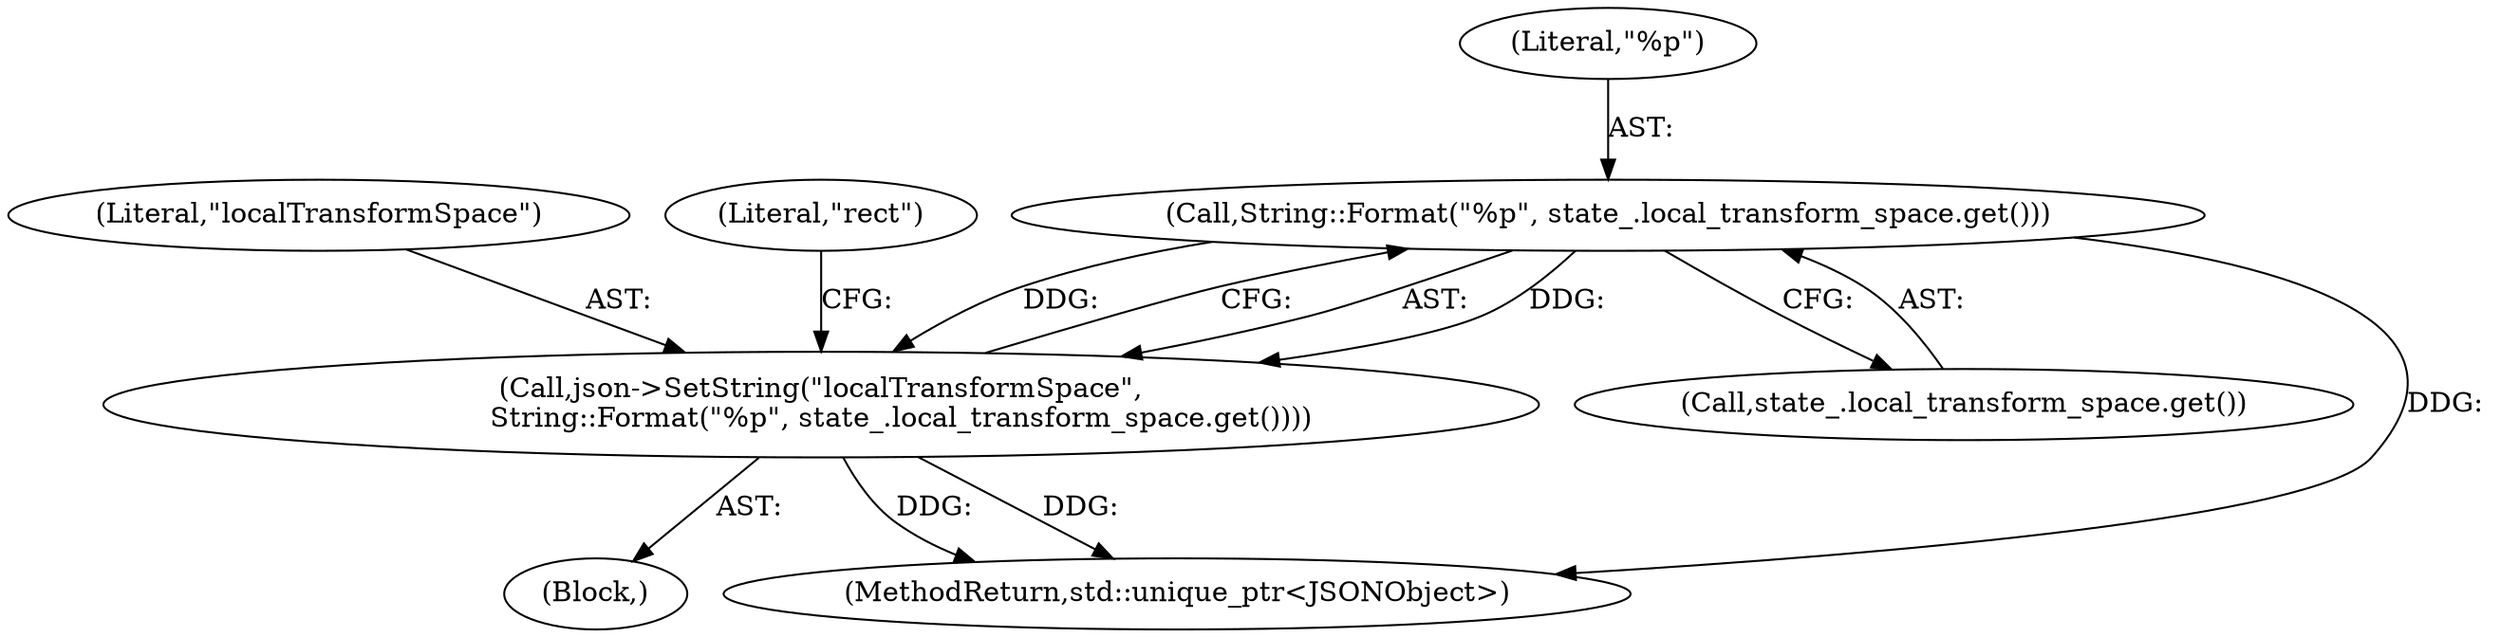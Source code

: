 digraph "1_Chrome_f911e11e7f6b5c0d6f5ee694a9871de6619889f7_42@del" {
"1000115" [label="(Call,String::Format(\"%p\", state_.local_transform_space.get()))"];
"1000113" [label="(Call,json->SetString(\"localTransformSpace\",\n                  String::Format(\"%p\", state_.local_transform_space.get())))"];
"1000115" [label="(Call,String::Format(\"%p\", state_.local_transform_space.get()))"];
"1000117" [label="(Call,state_.local_transform_space.get())"];
"1000114" [label="(Literal,\"localTransformSpace\")"];
"1000152" [label="(MethodReturn,std::unique_ptr<JSONObject>)"];
"1000119" [label="(Literal,\"rect\")"];
"1000113" [label="(Call,json->SetString(\"localTransformSpace\",\n                  String::Format(\"%p\", state_.local_transform_space.get())))"];
"1000116" [label="(Literal,\"%p\")"];
"1000101" [label="(Block,)"];
"1000115" -> "1000113"  [label="AST: "];
"1000115" -> "1000117"  [label="CFG: "];
"1000116" -> "1000115"  [label="AST: "];
"1000117" -> "1000115"  [label="AST: "];
"1000113" -> "1000115"  [label="CFG: "];
"1000115" -> "1000152"  [label="DDG: "];
"1000115" -> "1000113"  [label="DDG: "];
"1000115" -> "1000113"  [label="DDG: "];
"1000113" -> "1000101"  [label="AST: "];
"1000114" -> "1000113"  [label="AST: "];
"1000119" -> "1000113"  [label="CFG: "];
"1000113" -> "1000152"  [label="DDG: "];
"1000113" -> "1000152"  [label="DDG: "];
}
